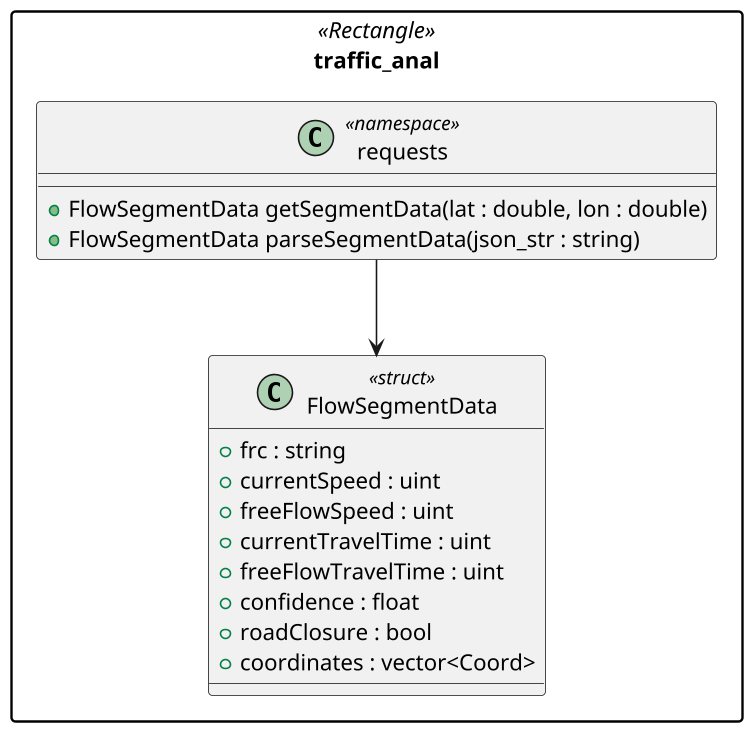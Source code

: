 @startuml
scale 750 width
set separator ::

namespace traffic_anal <<Rectangle>> {}

class traffic_anal::requests <<namespace>> {
    +FlowSegmentData getSegmentData(lat : double, lon : double)
    +FlowSegmentData parseSegmentData(json_str : string)
}

class traffic_anal::FlowSegmentData <<struct>> {
    +frc : string
    +currentSpeed : uint
    +freeFlowSpeed : uint
    +currentTravelTime : uint
    +freeFlowTravelTime : uint
    +confidence : float
    +roadClosure : bool
    +coordinates : vector<Coord>
}

traffic_anal::requests --> traffic_anal::FlowSegmentData

@enduml